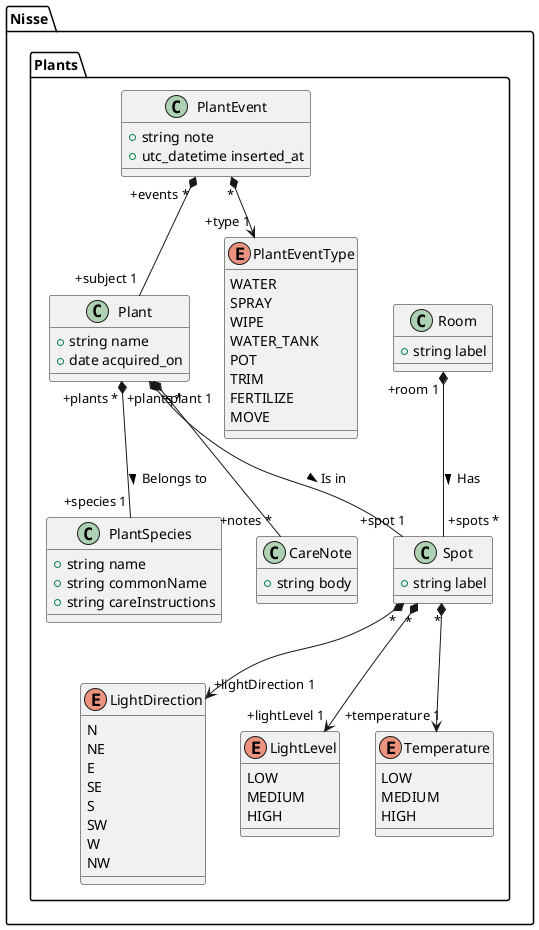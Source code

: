 @startuml
namespace Nisse.Plants {
  class Plant {
    +string name
    +date acquired_on
  }

  class PlantSpecies {
    +string name
    +string commonName
    +string careInstructions
  }

  Plant "+plants *" *-- "+species 1" PlantSpecies : Belongs to >

  class CareNote {
    +string body
  }

  Plant "+plant 1" *-- "+notes *" CareNote

  class Room {
    +string label
  }
  
  Enum LightDirection {
    N
    NE
    E
    SE
    S
    SW
    W
    NW
  }

  Enum LightLevel {
    LOW
    MEDIUM
    HIGH
  }

  Enum Temperature {
    LOW
    MEDIUM
    HIGH
  }

  class Spot {
    +string label
  }

  Spot "*" *--> "+lightLevel 1" LightLevel
  Spot "*" *--> "+lightDirection 1" LightDirection
  Spot "*" *--> "+temperature 1" Temperature

  Room "+room 1" *-- "+spots *" Spot : Has >

  Plant "+plants *" *-- "+spot 1" Spot : Is in >

  class PlantEvent {
    +string note
    +utc_datetime inserted_at
  }

  enum PlantEventType {
    WATER
    SPRAY
    WIPE
    WATER_TANK
    POT
    TRIM
    FERTILIZE
    MOVE
  }

  PlantEvent "*" *--> "+type 1" PlantEventType

  PlantEvent "+events *" *-- "+subject 1" Plant
}
@enduml